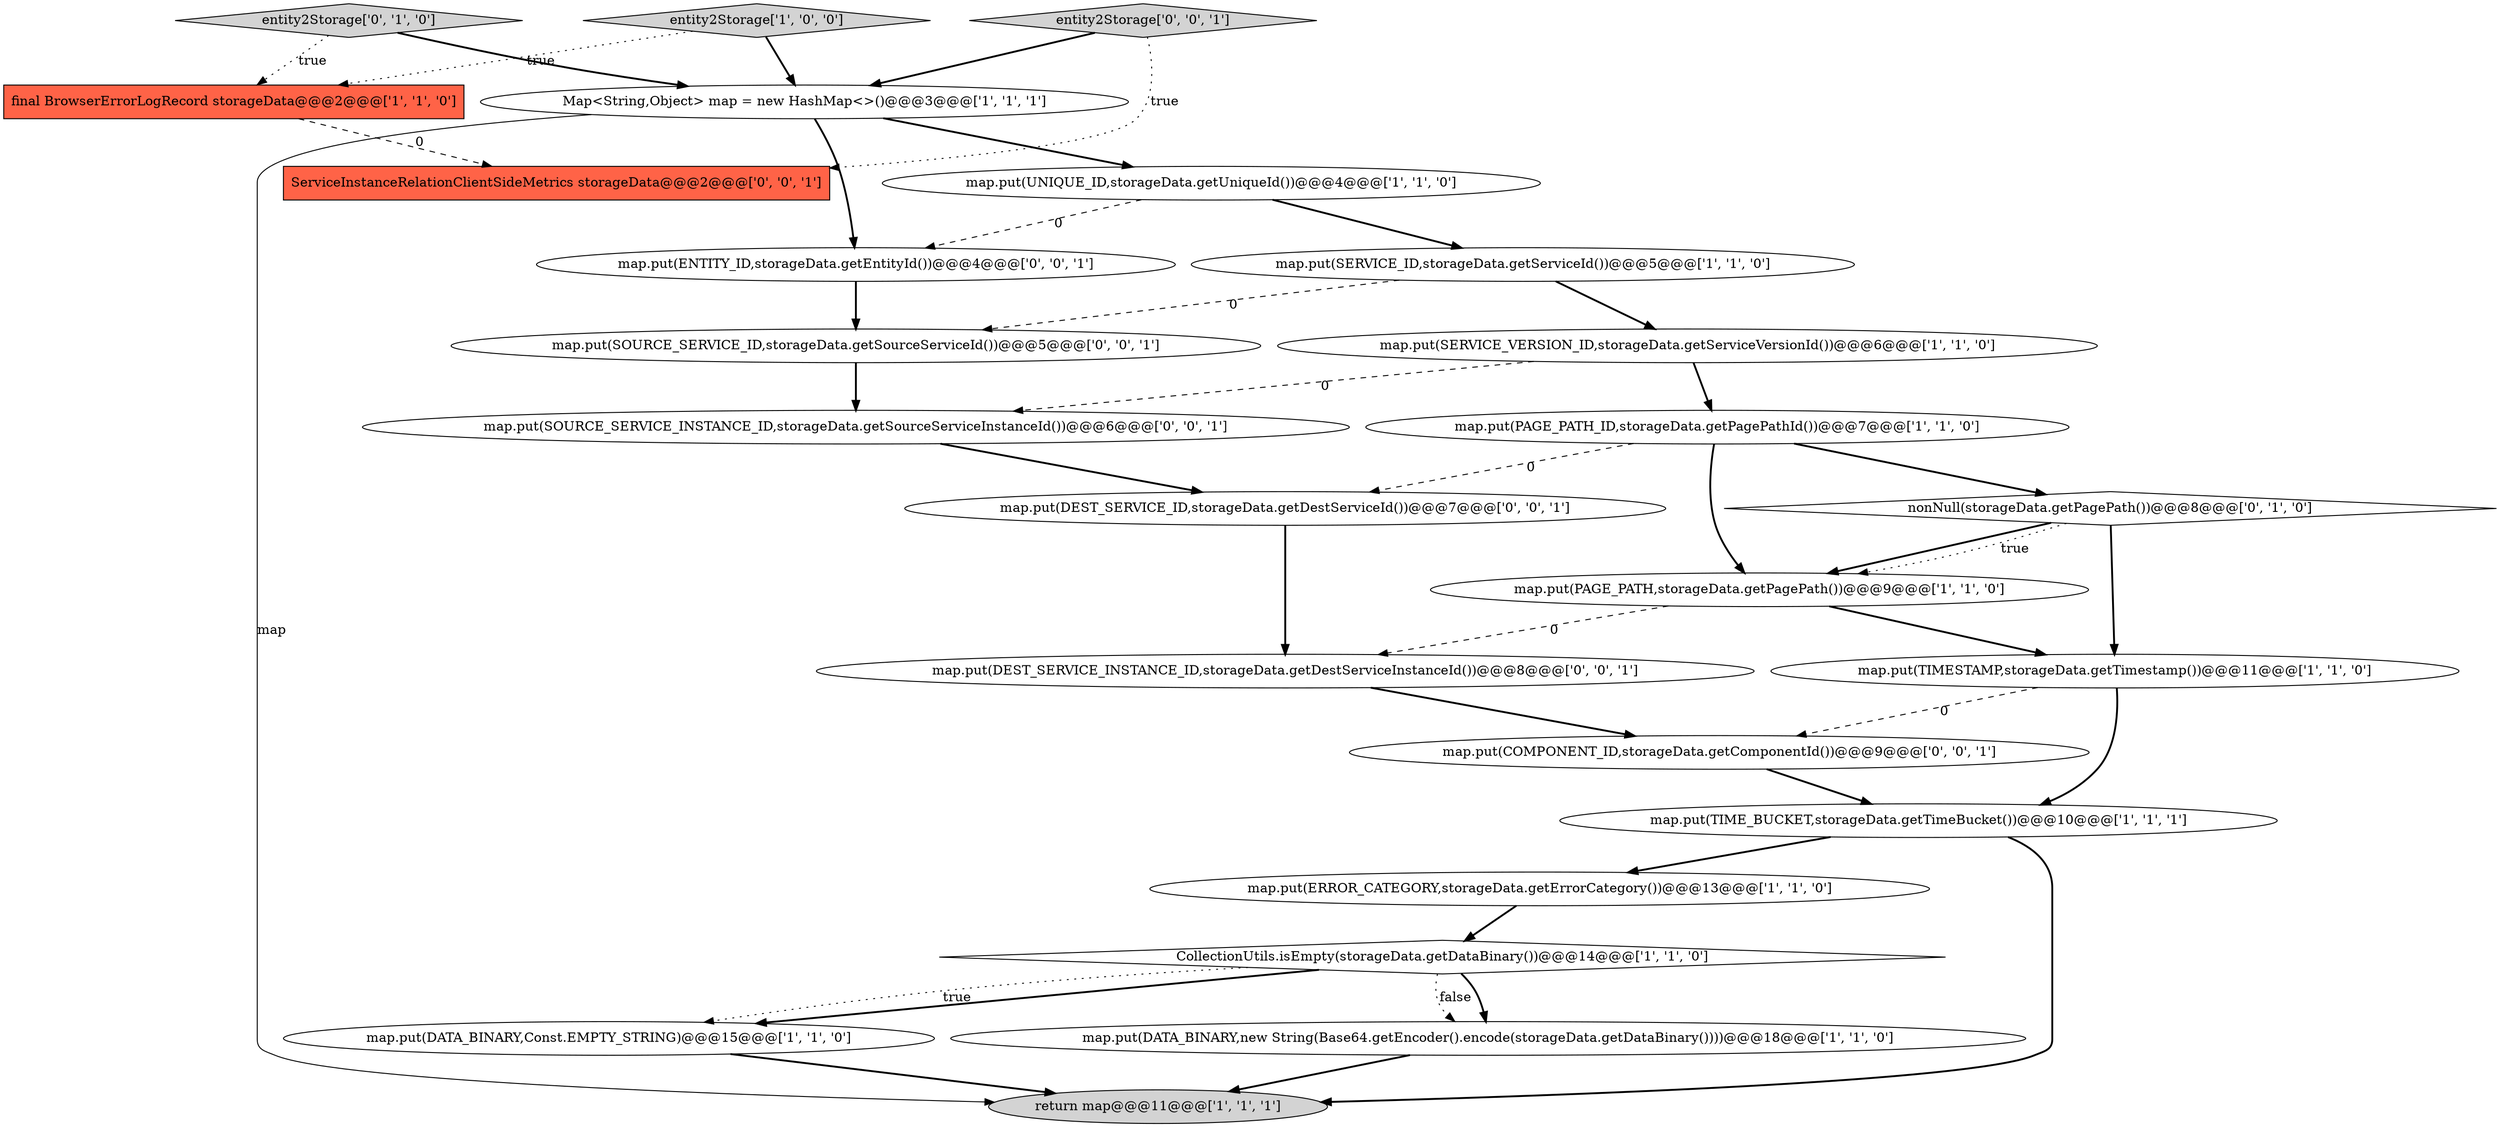 digraph {
17 [style = filled, label = "ServiceInstanceRelationClientSideMetrics storageData@@@2@@@['0', '0', '1']", fillcolor = tomato, shape = box image = "AAA0AAABBB3BBB"];
1 [style = filled, label = "final BrowserErrorLogRecord storageData@@@2@@@['1', '1', '0']", fillcolor = tomato, shape = box image = "AAA0AAABBB1BBB"];
2 [style = filled, label = "map.put(TIMESTAMP,storageData.getTimestamp())@@@11@@@['1', '1', '0']", fillcolor = white, shape = ellipse image = "AAA0AAABBB1BBB"];
20 [style = filled, label = "map.put(DEST_SERVICE_INSTANCE_ID,storageData.getDestServiceInstanceId())@@@8@@@['0', '0', '1']", fillcolor = white, shape = ellipse image = "AAA0AAABBB3BBB"];
6 [style = filled, label = "entity2Storage['1', '0', '0']", fillcolor = lightgray, shape = diamond image = "AAA0AAABBB1BBB"];
23 [style = filled, label = "map.put(ENTITY_ID,storageData.getEntityId())@@@4@@@['0', '0', '1']", fillcolor = white, shape = ellipse image = "AAA0AAABBB3BBB"];
5 [style = filled, label = "map.put(DATA_BINARY,new String(Base64.getEncoder().encode(storageData.getDataBinary())))@@@18@@@['1', '1', '0']", fillcolor = white, shape = ellipse image = "AAA0AAABBB1BBB"];
16 [style = filled, label = "entity2Storage['0', '1', '0']", fillcolor = lightgray, shape = diamond image = "AAA0AAABBB2BBB"];
4 [style = filled, label = "map.put(PAGE_PATH,storageData.getPagePath())@@@9@@@['1', '1', '0']", fillcolor = white, shape = ellipse image = "AAA0AAABBB1BBB"];
10 [style = filled, label = "map.put(SERVICE_VERSION_ID,storageData.getServiceVersionId())@@@6@@@['1', '1', '0']", fillcolor = white, shape = ellipse image = "AAA0AAABBB1BBB"];
13 [style = filled, label = "return map@@@11@@@['1', '1', '1']", fillcolor = lightgray, shape = ellipse image = "AAA0AAABBB1BBB"];
8 [style = filled, label = "map.put(TIME_BUCKET,storageData.getTimeBucket())@@@10@@@['1', '1', '1']", fillcolor = white, shape = ellipse image = "AAA0AAABBB1BBB"];
24 [style = filled, label = "map.put(DEST_SERVICE_ID,storageData.getDestServiceId())@@@7@@@['0', '0', '1']", fillcolor = white, shape = ellipse image = "AAA0AAABBB3BBB"];
3 [style = filled, label = "map.put(DATA_BINARY,Const.EMPTY_STRING)@@@15@@@['1', '1', '0']", fillcolor = white, shape = ellipse image = "AAA0AAABBB1BBB"];
22 [style = filled, label = "map.put(COMPONENT_ID,storageData.getComponentId())@@@9@@@['0', '0', '1']", fillcolor = white, shape = ellipse image = "AAA0AAABBB3BBB"];
15 [style = filled, label = "nonNull(storageData.getPagePath())@@@8@@@['0', '1', '0']", fillcolor = white, shape = diamond image = "AAA1AAABBB2BBB"];
7 [style = filled, label = "CollectionUtils.isEmpty(storageData.getDataBinary())@@@14@@@['1', '1', '0']", fillcolor = white, shape = diamond image = "AAA0AAABBB1BBB"];
9 [style = filled, label = "map.put(UNIQUE_ID,storageData.getUniqueId())@@@4@@@['1', '1', '0']", fillcolor = white, shape = ellipse image = "AAA0AAABBB1BBB"];
21 [style = filled, label = "map.put(SOURCE_SERVICE_INSTANCE_ID,storageData.getSourceServiceInstanceId())@@@6@@@['0', '0', '1']", fillcolor = white, shape = ellipse image = "AAA0AAABBB3BBB"];
18 [style = filled, label = "map.put(SOURCE_SERVICE_ID,storageData.getSourceServiceId())@@@5@@@['0', '0', '1']", fillcolor = white, shape = ellipse image = "AAA0AAABBB3BBB"];
12 [style = filled, label = "map.put(ERROR_CATEGORY,storageData.getErrorCategory())@@@13@@@['1', '1', '0']", fillcolor = white, shape = ellipse image = "AAA0AAABBB1BBB"];
19 [style = filled, label = "entity2Storage['0', '0', '1']", fillcolor = lightgray, shape = diamond image = "AAA0AAABBB3BBB"];
11 [style = filled, label = "Map<String,Object> map = new HashMap<>()@@@3@@@['1', '1', '1']", fillcolor = white, shape = ellipse image = "AAA0AAABBB1BBB"];
14 [style = filled, label = "map.put(SERVICE_ID,storageData.getServiceId())@@@5@@@['1', '1', '0']", fillcolor = white, shape = ellipse image = "AAA0AAABBB1BBB"];
0 [style = filled, label = "map.put(PAGE_PATH_ID,storageData.getPagePathId())@@@7@@@['1', '1', '0']", fillcolor = white, shape = ellipse image = "AAA0AAABBB1BBB"];
12->7 [style = bold, label=""];
2->22 [style = dashed, label="0"];
0->4 [style = bold, label=""];
22->8 [style = bold, label=""];
8->12 [style = bold, label=""];
24->20 [style = bold, label=""];
6->11 [style = bold, label=""];
15->4 [style = bold, label=""];
20->22 [style = bold, label=""];
10->21 [style = dashed, label="0"];
6->1 [style = dotted, label="true"];
11->9 [style = bold, label=""];
0->24 [style = dashed, label="0"];
21->24 [style = bold, label=""];
16->1 [style = dotted, label="true"];
3->13 [style = bold, label=""];
15->2 [style = bold, label=""];
5->13 [style = bold, label=""];
2->8 [style = bold, label=""];
4->2 [style = bold, label=""];
15->4 [style = dotted, label="true"];
7->3 [style = bold, label=""];
0->15 [style = bold, label=""];
19->11 [style = bold, label=""];
11->23 [style = bold, label=""];
8->13 [style = bold, label=""];
9->14 [style = bold, label=""];
23->18 [style = bold, label=""];
7->5 [style = bold, label=""];
18->21 [style = bold, label=""];
9->23 [style = dashed, label="0"];
7->5 [style = dotted, label="false"];
19->17 [style = dotted, label="true"];
4->20 [style = dashed, label="0"];
14->18 [style = dashed, label="0"];
14->10 [style = bold, label=""];
1->17 [style = dashed, label="0"];
16->11 [style = bold, label=""];
10->0 [style = bold, label=""];
7->3 [style = dotted, label="true"];
11->13 [style = solid, label="map"];
}
